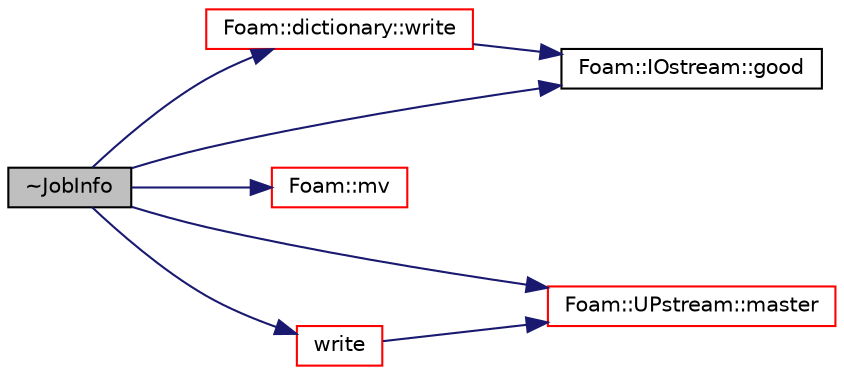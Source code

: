 digraph "~JobInfo"
{
  bgcolor="transparent";
  edge [fontname="Helvetica",fontsize="10",labelfontname="Helvetica",labelfontsize="10"];
  node [fontname="Helvetica",fontsize="10",shape=record];
  rankdir="LR";
  Node1 [label="~JobInfo",height=0.2,width=0.4,color="black", fillcolor="grey75", style="filled", fontcolor="black"];
  Node1 -> Node2 [color="midnightblue",fontsize="10",style="solid",fontname="Helvetica"];
  Node2 [label="Foam::IOstream::good",height=0.2,width=0.4,color="black",URL="$a01201.html#ad2e41c8280b6cdf93d39e1135d2abdf7",tooltip="Return true if next operation might succeed. "];
  Node1 -> Node3 [color="midnightblue",fontsize="10",style="solid",fontname="Helvetica"];
  Node3 [label="Foam::UPstream::master",height=0.2,width=0.4,color="red",URL="$a02873.html#a36af549940a0aae3733774649594489f",tooltip="Am I the master process. "];
  Node1 -> Node4 [color="midnightblue",fontsize="10",style="solid",fontname="Helvetica"];
  Node4 [label="Foam::mv",height=0.2,width=0.4,color="red",URL="$a10887.html#ac6b71f11672e5cded8bad4a48c272142",tooltip="Rename src to dst. "];
  Node1 -> Node5 [color="midnightblue",fontsize="10",style="solid",fontname="Helvetica"];
  Node5 [label="write",height=0.2,width=0.4,color="red",URL="$a01235.html#a9ba943a3e5d19bd6cbbeecedbd8aa972"];
  Node5 -> Node3 [color="midnightblue",fontsize="10",style="solid",fontname="Helvetica"];
  Node1 -> Node6 [color="midnightblue",fontsize="10",style="solid",fontname="Helvetica"];
  Node6 [label="Foam::dictionary::write",height=0.2,width=0.4,color="red",URL="$a00526.html#a4a8c5a25ca68b97e8408d4016287b5e2",tooltip="Write dictionary, normally with sub-dictionary formatting. "];
  Node6 -> Node2 [color="midnightblue",fontsize="10",style="solid",fontname="Helvetica"];
}
